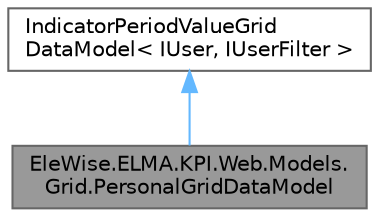 digraph "EleWise.ELMA.KPI.Web.Models.Grid.PersonalGridDataModel"
{
 // LATEX_PDF_SIZE
  bgcolor="transparent";
  edge [fontname=Helvetica,fontsize=10,labelfontname=Helvetica,labelfontsize=10];
  node [fontname=Helvetica,fontsize=10,shape=box,height=0.2,width=0.4];
  Node1 [id="Node000001",label="EleWise.ELMA.KPI.Web.Models.\lGrid.PersonalGridDataModel",height=0.2,width=0.4,color="gray40", fillcolor="grey60", style="filled", fontcolor="black",tooltip="Модель отображения грида персонального показателя"];
  Node2 -> Node1 [id="edge1_Node000001_Node000002",dir="back",color="steelblue1",style="solid",tooltip=" "];
  Node2 [id="Node000002",label="IndicatorPeriodValueGrid\lDataModel\< IUser, IUserFilter \>",height=0.2,width=0.4,color="gray40", fillcolor="white", style="filled",URL="$class_ele_wise_1_1_e_l_m_a_1_1_k_p_i_1_1_web_1_1_models_1_1_grid_1_1_indicator_period_value_grid_data_model.html",tooltip=" "];
}
